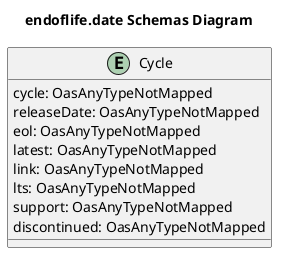 @startuml

title endoflife.date Schemas Diagram

entity Cycle {
    cycle: OasAnyTypeNotMapped
    releaseDate: OasAnyTypeNotMapped
    eol: OasAnyTypeNotMapped
    latest: OasAnyTypeNotMapped
    link: OasAnyTypeNotMapped
    lts: OasAnyTypeNotMapped
    support: OasAnyTypeNotMapped
    discontinued: OasAnyTypeNotMapped
}



@enduml